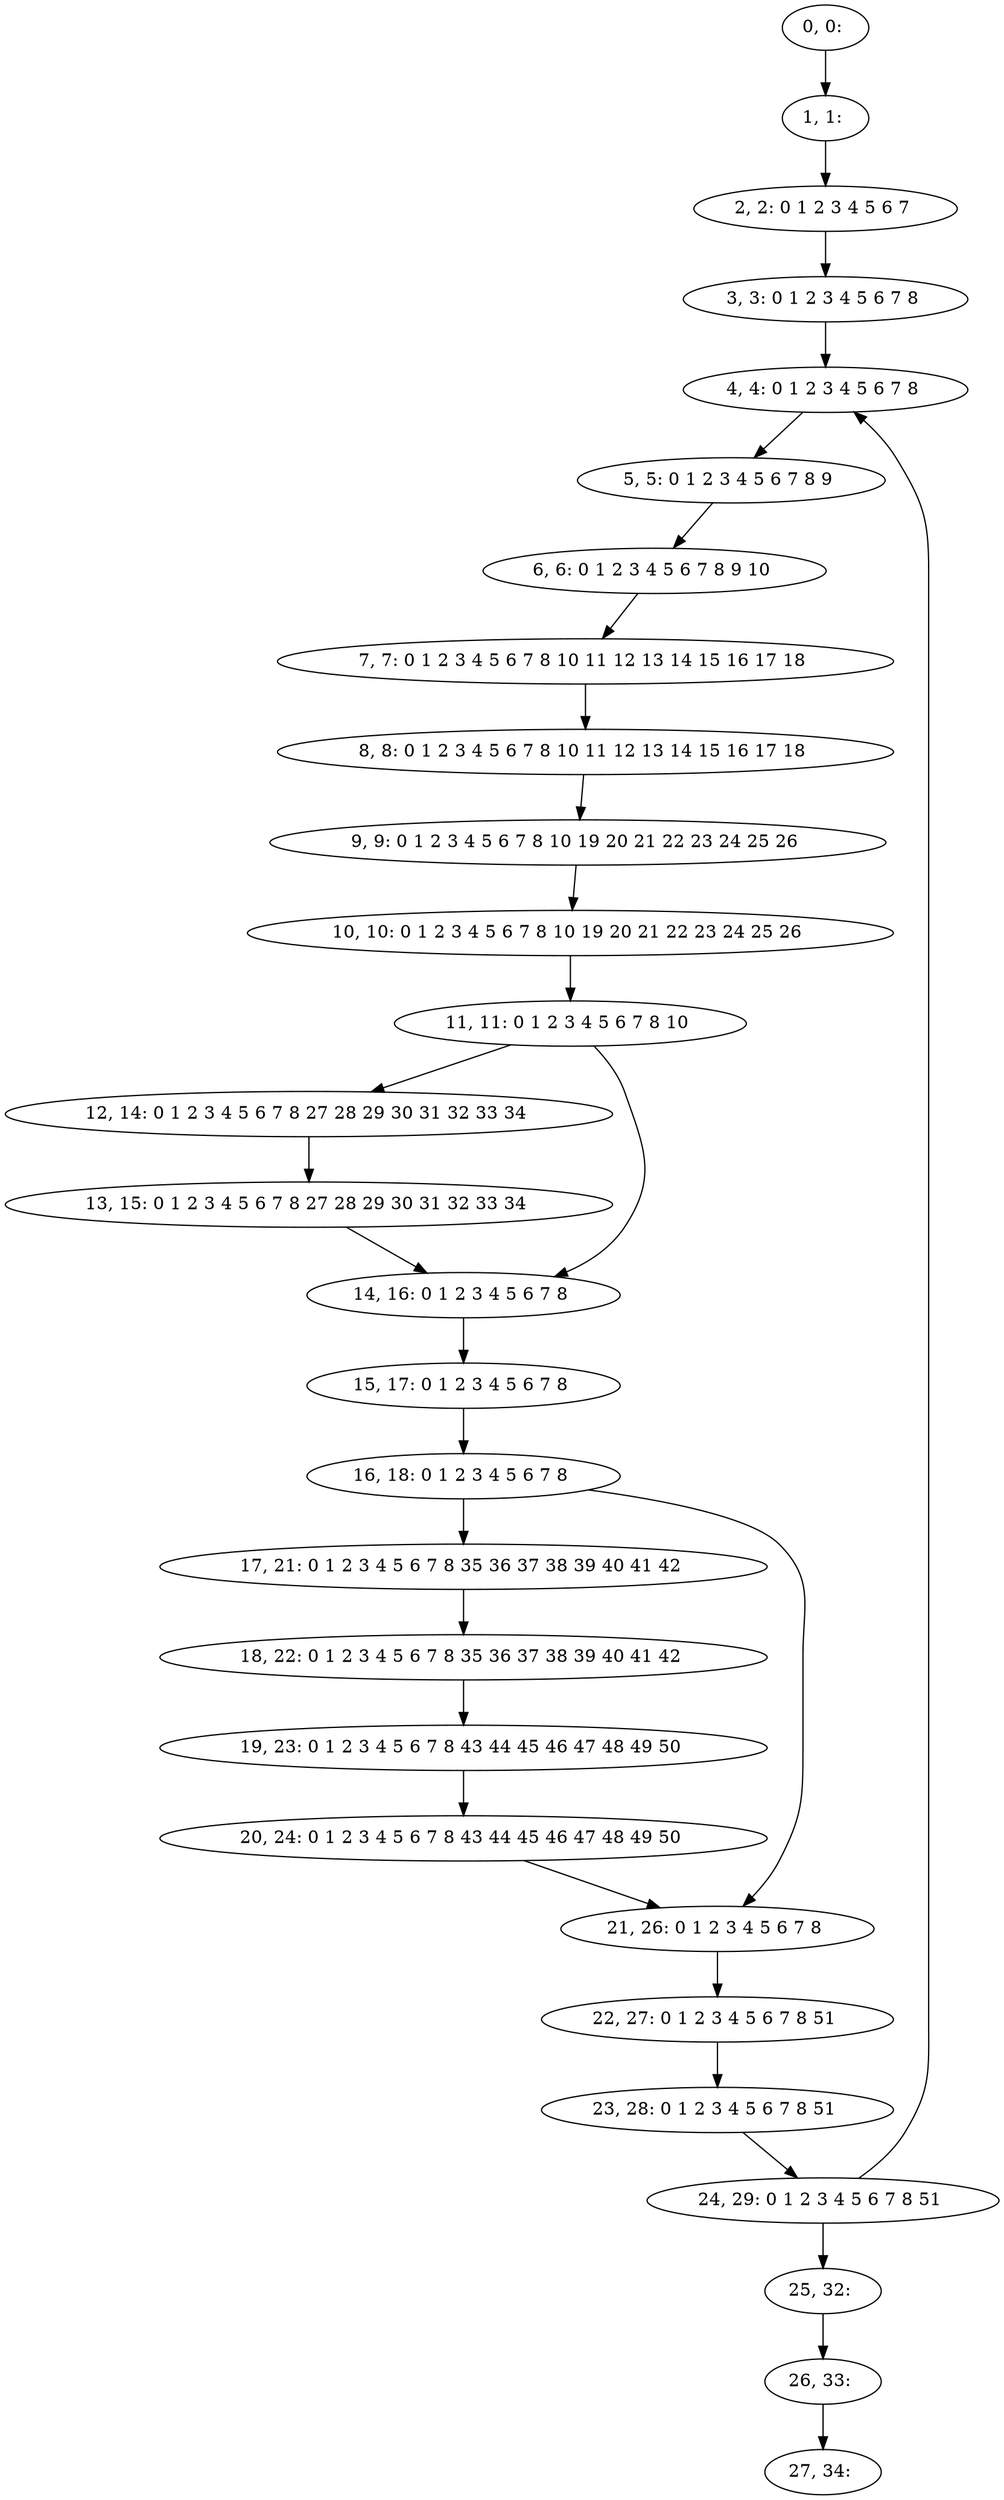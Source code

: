 digraph G {
0[label="0, 0: "];
1[label="1, 1: "];
2[label="2, 2: 0 1 2 3 4 5 6 7 "];
3[label="3, 3: 0 1 2 3 4 5 6 7 8 "];
4[label="4, 4: 0 1 2 3 4 5 6 7 8 "];
5[label="5, 5: 0 1 2 3 4 5 6 7 8 9 "];
6[label="6, 6: 0 1 2 3 4 5 6 7 8 9 10 "];
7[label="7, 7: 0 1 2 3 4 5 6 7 8 10 11 12 13 14 15 16 17 18 "];
8[label="8, 8: 0 1 2 3 4 5 6 7 8 10 11 12 13 14 15 16 17 18 "];
9[label="9, 9: 0 1 2 3 4 5 6 7 8 10 19 20 21 22 23 24 25 26 "];
10[label="10, 10: 0 1 2 3 4 5 6 7 8 10 19 20 21 22 23 24 25 26 "];
11[label="11, 11: 0 1 2 3 4 5 6 7 8 10 "];
12[label="12, 14: 0 1 2 3 4 5 6 7 8 27 28 29 30 31 32 33 34 "];
13[label="13, 15: 0 1 2 3 4 5 6 7 8 27 28 29 30 31 32 33 34 "];
14[label="14, 16: 0 1 2 3 4 5 6 7 8 "];
15[label="15, 17: 0 1 2 3 4 5 6 7 8 "];
16[label="16, 18: 0 1 2 3 4 5 6 7 8 "];
17[label="17, 21: 0 1 2 3 4 5 6 7 8 35 36 37 38 39 40 41 42 "];
18[label="18, 22: 0 1 2 3 4 5 6 7 8 35 36 37 38 39 40 41 42 "];
19[label="19, 23: 0 1 2 3 4 5 6 7 8 43 44 45 46 47 48 49 50 "];
20[label="20, 24: 0 1 2 3 4 5 6 7 8 43 44 45 46 47 48 49 50 "];
21[label="21, 26: 0 1 2 3 4 5 6 7 8 "];
22[label="22, 27: 0 1 2 3 4 5 6 7 8 51 "];
23[label="23, 28: 0 1 2 3 4 5 6 7 8 51 "];
24[label="24, 29: 0 1 2 3 4 5 6 7 8 51 "];
25[label="25, 32: "];
26[label="26, 33: "];
27[label="27, 34: "];
0->1 ;
1->2 ;
2->3 ;
3->4 ;
4->5 ;
5->6 ;
6->7 ;
7->8 ;
8->9 ;
9->10 ;
10->11 ;
11->12 ;
11->14 ;
12->13 ;
13->14 ;
14->15 ;
15->16 ;
16->17 ;
16->21 ;
17->18 ;
18->19 ;
19->20 ;
20->21 ;
21->22 ;
22->23 ;
23->24 ;
24->25 ;
24->4 ;
25->26 ;
26->27 ;
}
